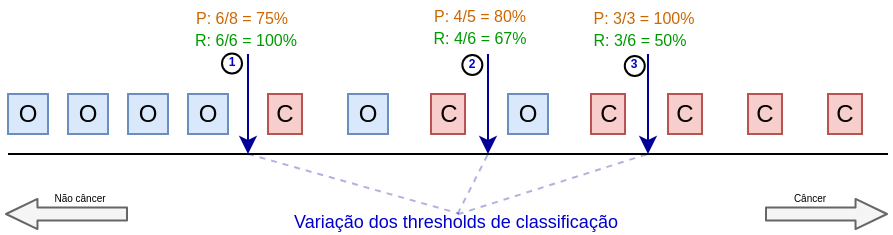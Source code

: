 <mxfile version="10.5.9" type="device"><diagram id="wGooY8AUVWk0w5P7mt6L" name="Page-1"><mxGraphModel dx="840" dy="449" grid="0" gridSize="10" guides="1" tooltips="1" connect="1" arrows="1" fold="1" page="1" pageScale="1" pageWidth="827" pageHeight="1169" math="0" shadow="0"><root><mxCell id="0"/><mxCell id="1" parent="0"/><mxCell id="YEZjVUZnScoPbEr85XCW-74" value="" style="group" vertex="1" connectable="0" parent="1"><mxGeometry x="196" y="205" width="445" height="110" as="geometry"/></mxCell><mxCell id="YEZjVUZnScoPbEr85XCW-43" value="" style="group" vertex="1" connectable="0" parent="YEZjVUZnScoPbEr85XCW-74"><mxGeometry width="445" height="110" as="geometry"/></mxCell><mxCell id="YEZjVUZnScoPbEr85XCW-1" value="" style="endArrow=none;html=1;" edge="1" parent="YEZjVUZnScoPbEr85XCW-43"><mxGeometry width="50" height="50" relative="1" as="geometry"><mxPoint x="4" y="75" as="sourcePoint"/><mxPoint x="444" y="75" as="targetPoint"/></mxGeometry></mxCell><mxCell id="YEZjVUZnScoPbEr85XCW-2" value="" style="endArrow=classic;html=1;strokeColor=#000099;" edge="1" parent="YEZjVUZnScoPbEr85XCW-43"><mxGeometry width="50" height="50" relative="1" as="geometry"><mxPoint x="124" y="25" as="sourcePoint"/><mxPoint x="124" y="75" as="targetPoint"/></mxGeometry></mxCell><mxCell id="YEZjVUZnScoPbEr85XCW-3" value="" style="endArrow=classic;html=1;strokeColor=#000099;" edge="1" parent="YEZjVUZnScoPbEr85XCW-43"><mxGeometry width="50" height="50" relative="1" as="geometry"><mxPoint x="244" y="25" as="sourcePoint"/><mxPoint x="244" y="75" as="targetPoint"/></mxGeometry></mxCell><mxCell id="YEZjVUZnScoPbEr85XCW-4" value="" style="endArrow=classic;html=1;strokeColor=#000099;" edge="1" parent="YEZjVUZnScoPbEr85XCW-43"><mxGeometry width="50" height="50" relative="1" as="geometry"><mxPoint x="324" y="25" as="sourcePoint"/><mxPoint x="324" y="75" as="targetPoint"/></mxGeometry></mxCell><mxCell id="YEZjVUZnScoPbEr85XCW-5" value="C" style="text;html=1;strokeColor=#b85450;fillColor=#f8cecc;align=center;verticalAlign=middle;whiteSpace=wrap;rounded=0;" vertex="1" parent="YEZjVUZnScoPbEr85XCW-43"><mxGeometry x="334" y="45" width="17" height="20" as="geometry"/></mxCell><mxCell id="YEZjVUZnScoPbEr85XCW-6" value="C" style="text;html=1;strokeColor=#b85450;fillColor=#f8cecc;align=center;verticalAlign=middle;whiteSpace=wrap;rounded=0;" vertex="1" parent="YEZjVUZnScoPbEr85XCW-43"><mxGeometry x="374" y="45" width="17" height="20" as="geometry"/></mxCell><mxCell id="YEZjVUZnScoPbEr85XCW-7" value="C" style="text;html=1;strokeColor=#b85450;fillColor=#f8cecc;align=center;verticalAlign=middle;whiteSpace=wrap;rounded=0;" vertex="1" parent="YEZjVUZnScoPbEr85XCW-43"><mxGeometry x="414" y="45" width="17" height="20" as="geometry"/></mxCell><mxCell id="YEZjVUZnScoPbEr85XCW-8" value="O" style="text;html=1;strokeColor=#6c8ebf;fillColor=#dae8fc;align=center;verticalAlign=middle;whiteSpace=wrap;rounded=0;" vertex="1" parent="YEZjVUZnScoPbEr85XCW-43"><mxGeometry x="254" y="45" width="20" height="20" as="geometry"/></mxCell><mxCell id="YEZjVUZnScoPbEr85XCW-10" value="C" style="text;html=1;strokeColor=#b85450;fillColor=#f8cecc;align=center;verticalAlign=middle;whiteSpace=wrap;rounded=0;" vertex="1" parent="YEZjVUZnScoPbEr85XCW-43"><mxGeometry x="295.5" y="45" width="17" height="20" as="geometry"/></mxCell><mxCell id="YEZjVUZnScoPbEr85XCW-11" value="C" style="text;html=1;strokeColor=#b85450;fillColor=#f8cecc;align=center;verticalAlign=middle;whiteSpace=wrap;rounded=0;" vertex="1" parent="YEZjVUZnScoPbEr85XCW-43"><mxGeometry x="134" y="45" width="17" height="20" as="geometry"/></mxCell><mxCell id="YEZjVUZnScoPbEr85XCW-12" value="O" style="text;html=1;strokeColor=#6c8ebf;fillColor=#dae8fc;align=center;verticalAlign=middle;whiteSpace=wrap;rounded=0;" vertex="1" parent="YEZjVUZnScoPbEr85XCW-43"><mxGeometry x="174" y="45" width="20" height="20" as="geometry"/></mxCell><mxCell id="YEZjVUZnScoPbEr85XCW-13" value="C" style="text;html=1;strokeColor=#b85450;fillColor=#f8cecc;align=center;verticalAlign=middle;whiteSpace=wrap;rounded=0;" vertex="1" parent="YEZjVUZnScoPbEr85XCW-43"><mxGeometry x="215.5" y="45" width="17" height="20" as="geometry"/></mxCell><mxCell id="YEZjVUZnScoPbEr85XCW-14" value="O" style="text;html=1;strokeColor=#6c8ebf;fillColor=#dae8fc;align=center;verticalAlign=middle;whiteSpace=wrap;rounded=0;" vertex="1" parent="YEZjVUZnScoPbEr85XCW-43"><mxGeometry x="94" y="45" width="20" height="20" as="geometry"/></mxCell><mxCell id="YEZjVUZnScoPbEr85XCW-15" value="O" style="text;html=1;strokeColor=#6c8ebf;fillColor=#dae8fc;align=center;verticalAlign=middle;whiteSpace=wrap;rounded=0;" vertex="1" parent="YEZjVUZnScoPbEr85XCW-43"><mxGeometry x="64" y="45" width="20" height="20" as="geometry"/></mxCell><mxCell id="YEZjVUZnScoPbEr85XCW-16" value="O" style="text;html=1;strokeColor=#6c8ebf;fillColor=#dae8fc;align=center;verticalAlign=middle;whiteSpace=wrap;rounded=0;" vertex="1" parent="YEZjVUZnScoPbEr85XCW-43"><mxGeometry x="34" y="45" width="20" height="20" as="geometry"/></mxCell><mxCell id="YEZjVUZnScoPbEr85XCW-17" value="O" style="text;html=1;strokeColor=#6c8ebf;fillColor=#dae8fc;align=center;verticalAlign=middle;whiteSpace=wrap;rounded=0;" vertex="1" parent="YEZjVUZnScoPbEr85XCW-43"><mxGeometry x="4" y="45" width="20" height="20" as="geometry"/></mxCell><mxCell id="YEZjVUZnScoPbEr85XCW-19" value="" style="shape=flexArrow;endArrow=classic;html=1;width=6.512;endSize=4.914;endWidth=7.544;fillColor=#f5f5f5;strokeColor=#666666;" edge="1" parent="YEZjVUZnScoPbEr85XCW-43"><mxGeometry width="50" height="50" relative="1" as="geometry"><mxPoint x="382.5" y="105" as="sourcePoint"/><mxPoint x="444" y="105" as="targetPoint"/></mxGeometry></mxCell><mxCell id="YEZjVUZnScoPbEr85XCW-21" value="" style="shape=flexArrow;endArrow=classic;html=1;width=6.512;endSize=4.914;endWidth=7.544;fillColor=#f5f5f5;strokeColor=#666666;" edge="1" parent="YEZjVUZnScoPbEr85XCW-43"><mxGeometry width="50" height="50" relative="1" as="geometry"><mxPoint x="64" y="105" as="sourcePoint"/><mxPoint x="2.5" y="105" as="targetPoint"/></mxGeometry></mxCell><mxCell id="YEZjVUZnScoPbEr85XCW-22" value="&lt;div style=&quot;text-align: center&quot;&gt;&lt;span style=&quot;font-size: 5px&quot;&gt;Não câncer&lt;/span&gt;&lt;/div&gt;" style="text;html=1;strokeColor=none;fillColor=none;align=center;verticalAlign=middle;whiteSpace=wrap;rounded=0;" vertex="1" parent="YEZjVUZnScoPbEr85XCW-43"><mxGeometry y="90" width="80" height="10" as="geometry"/></mxCell><mxCell id="YEZjVUZnScoPbEr85XCW-24" value="&lt;div style=&quot;text-align: center&quot;&gt;&lt;font style=&quot;font-size: 5px&quot;&gt;Câncer&lt;/font&gt;&lt;/div&gt;" style="text;html=1;strokeColor=none;fillColor=none;align=center;verticalAlign=middle;whiteSpace=wrap;rounded=0;" vertex="1" parent="YEZjVUZnScoPbEr85XCW-43"><mxGeometry x="365" y="90" width="80" height="10" as="geometry"/></mxCell><mxCell id="YEZjVUZnScoPbEr85XCW-25" value="&lt;font style=&quot;font-size: 9px&quot;&gt;Variação dos thresholds de classificação&lt;/font&gt;" style="text;html=1;strokeColor=none;fillColor=none;align=center;verticalAlign=middle;whiteSpace=wrap;rounded=0;fontColor=#0000CC;" vertex="1" parent="YEZjVUZnScoPbEr85XCW-43"><mxGeometry x="112.5" y="105" width="230" height="5" as="geometry"/></mxCell><mxCell id="YEZjVUZnScoPbEr85XCW-28" value="" style="endArrow=none;dashed=1;html=1;strokeColor=#000099;fontColor=#0000CC;jumpSize=1;opacity=30;rounded=1;endSize=2;startSize=3;entryX=0.509;entryY=-0.041;entryDx=0;entryDy=0;entryPerimeter=0;" edge="1" parent="YEZjVUZnScoPbEr85XCW-43" target="YEZjVUZnScoPbEr85XCW-25"><mxGeometry width="50" height="50" relative="1" as="geometry"><mxPoint x="124" y="75" as="sourcePoint"/><mxPoint x="214" y="110" as="targetPoint"/></mxGeometry></mxCell><mxCell id="YEZjVUZnScoPbEr85XCW-29" value="" style="endArrow=none;dashed=1;html=1;strokeColor=#000099;fontColor=#0000CC;opacity=30;" edge="1" parent="YEZjVUZnScoPbEr85XCW-43" source="YEZjVUZnScoPbEr85XCW-25"><mxGeometry width="50" height="50" relative="1" as="geometry"><mxPoint x="234" y="95" as="sourcePoint"/><mxPoint x="244" y="75" as="targetPoint"/></mxGeometry></mxCell><mxCell id="YEZjVUZnScoPbEr85XCW-30" value="" style="endArrow=none;dashed=1;html=1;strokeColor=#000099;fontColor=#0000CC;opacity=30;exitX=0.506;exitY=0.032;exitDx=0;exitDy=0;exitPerimeter=0;" edge="1" parent="YEZjVUZnScoPbEr85XCW-43" source="YEZjVUZnScoPbEr85XCW-25"><mxGeometry width="50" height="50" relative="1" as="geometry"><mxPoint x="279" y="125" as="sourcePoint"/><mxPoint x="324" y="75" as="targetPoint"/></mxGeometry></mxCell><mxCell id="YEZjVUZnScoPbEr85XCW-40" value="" style="group" vertex="1" connectable="0" parent="YEZjVUZnScoPbEr85XCW-43"><mxGeometry x="76" y="1" width="92" height="21" as="geometry"/></mxCell><mxCell id="YEZjVUZnScoPbEr85XCW-34" value="&lt;font style=&quot;font-size: 8px&quot; color=&quot;#cc6600&quot;&gt;P: 6/8 = 75%&lt;/font&gt;" style="text;html=1;strokeColor=none;fillColor=none;align=center;verticalAlign=middle;whiteSpace=wrap;rounded=0;fontColor=#0000CC;" vertex="1" parent="YEZjVUZnScoPbEr85XCW-40"><mxGeometry width="90" height="10" as="geometry"/></mxCell><mxCell id="YEZjVUZnScoPbEr85XCW-35" value="&lt;font style=&quot;font-size: 8px&quot;&gt;R: 6/6 = 100%&lt;/font&gt;" style="text;html=1;strokeColor=none;fillColor=none;align=center;verticalAlign=middle;whiteSpace=wrap;rounded=0;fontColor=#009900;" vertex="1" parent="YEZjVUZnScoPbEr85XCW-40"><mxGeometry x="2" y="11" width="90" height="10" as="geometry"/></mxCell><mxCell id="YEZjVUZnScoPbEr85XCW-41" value="" style="group" vertex="1" connectable="0" parent="YEZjVUZnScoPbEr85XCW-43"><mxGeometry x="195" width="90" height="21" as="geometry"/></mxCell><mxCell id="YEZjVUZnScoPbEr85XCW-36" value="&lt;font style=&quot;font-size: 8px&quot; color=&quot;#cc6600&quot;&gt;P: 4/5 = 80%&lt;/font&gt;" style="text;html=1;strokeColor=none;fillColor=none;align=center;verticalAlign=middle;whiteSpace=wrap;rounded=0;fontColor=#0000CC;" vertex="1" parent="YEZjVUZnScoPbEr85XCW-41"><mxGeometry width="90" height="10" as="geometry"/></mxCell><mxCell id="YEZjVUZnScoPbEr85XCW-37" value="&lt;font style=&quot;font-size: 8px&quot;&gt;R: 4/6 = 67%&lt;/font&gt;" style="text;html=1;strokeColor=none;fillColor=none;align=center;verticalAlign=middle;whiteSpace=wrap;rounded=0;fontColor=#009900;" vertex="1" parent="YEZjVUZnScoPbEr85XCW-41"><mxGeometry y="11" width="90" height="10" as="geometry"/></mxCell><mxCell id="YEZjVUZnScoPbEr85XCW-42" value="" style="group" vertex="1" connectable="0" parent="YEZjVUZnScoPbEr85XCW-43"><mxGeometry x="275" y="0.5" width="92" height="21" as="geometry"/></mxCell><mxCell id="YEZjVUZnScoPbEr85XCW-38" value="&lt;font style=&quot;font-size: 8px&quot; color=&quot;#cc6600&quot;&gt;P: 3/3 = 100%&lt;/font&gt;" style="text;html=1;strokeColor=none;fillColor=none;align=center;verticalAlign=middle;whiteSpace=wrap;rounded=0;fontColor=#0000CC;" vertex="1" parent="YEZjVUZnScoPbEr85XCW-42"><mxGeometry x="2" width="90" height="10" as="geometry"/></mxCell><mxCell id="YEZjVUZnScoPbEr85XCW-39" value="&lt;font style=&quot;font-size: 8px&quot;&gt;R: 3/6 = 50%&lt;/font&gt;" style="text;html=1;strokeColor=none;fillColor=none;align=center;verticalAlign=middle;whiteSpace=wrap;rounded=0;fontColor=#009900;" vertex="1" parent="YEZjVUZnScoPbEr85XCW-42"><mxGeometry y="11" width="90" height="10" as="geometry"/></mxCell><mxCell id="YEZjVUZnScoPbEr85XCW-47" value="" style="ellipse;whiteSpace=wrap;html=1;aspect=fixed;fontColor=#0000CC;" vertex="1" parent="YEZjVUZnScoPbEr85XCW-43"><mxGeometry x="111" y="24.732" width="10" height="10" as="geometry"/></mxCell><mxCell id="YEZjVUZnScoPbEr85XCW-44" value="&lt;font style=&quot;font-size: 6px&quot;&gt;1&lt;/font&gt;" style="text;html=1;strokeColor=none;fillColor=none;align=center;verticalAlign=middle;whiteSpace=wrap;rounded=0;fontColor=#0000CC;fontStyle=1" vertex="1" parent="YEZjVUZnScoPbEr85XCW-43"><mxGeometry x="110" y="26.732" width="12" as="geometry"/></mxCell><mxCell id="YEZjVUZnScoPbEr85XCW-68" value="" style="ellipse;whiteSpace=wrap;html=1;aspect=fixed;fontColor=#0000CC;" vertex="1" parent="YEZjVUZnScoPbEr85XCW-43"><mxGeometry x="231.174" y="25.5" width="10" height="10" as="geometry"/></mxCell><mxCell id="YEZjVUZnScoPbEr85XCW-69" value="&lt;font style=&quot;font-size: 6px&quot;&gt;2&lt;/font&gt;" style="text;html=1;strokeColor=none;fillColor=none;align=center;verticalAlign=middle;whiteSpace=wrap;rounded=0;fontColor=#0000CC;fontStyle=1" vertex="1" parent="YEZjVUZnScoPbEr85XCW-43"><mxGeometry x="230.174" y="27.5" width="12" as="geometry"/></mxCell><mxCell id="YEZjVUZnScoPbEr85XCW-72" value="" style="ellipse;whiteSpace=wrap;html=1;aspect=fixed;fontColor=#0000CC;" vertex="1" parent="YEZjVUZnScoPbEr85XCW-43"><mxGeometry x="312.387" y="26" width="10" height="10" as="geometry"/></mxCell><mxCell id="YEZjVUZnScoPbEr85XCW-73" value="&lt;font style=&quot;font-size: 6px&quot;&gt;3&lt;/font&gt;" style="text;html=1;strokeColor=none;fillColor=none;align=center;verticalAlign=middle;whiteSpace=wrap;rounded=0;fontColor=#0000CC;fontStyle=1" vertex="1" parent="YEZjVUZnScoPbEr85XCW-43"><mxGeometry x="311.387" y="28" width="12" as="geometry"/></mxCell></root></mxGraphModel></diagram></mxfile>